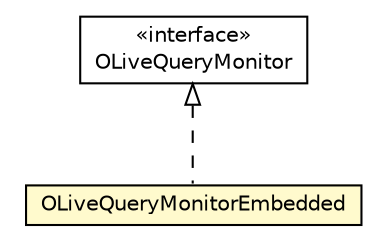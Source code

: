 #!/usr/local/bin/dot
#
# Class diagram 
# Generated by UMLGraph version R5_6-24-gf6e263 (http://www.umlgraph.org/)
#

digraph G {
	edge [fontname="Helvetica",fontsize=10,labelfontname="Helvetica",labelfontsize=10];
	node [fontname="Helvetica",fontsize=10,shape=plaintext];
	nodesep=0.25;
	ranksep=0.5;
	// com.orientechnologies.orient.core.db.OLiveQueryMonitor
	c4397148 [label=<<table title="com.orientechnologies.orient.core.db.OLiveQueryMonitor" border="0" cellborder="1" cellspacing="0" cellpadding="2" port="p" href="../../db/OLiveQueryMonitor.html">
		<tr><td><table border="0" cellspacing="0" cellpadding="1">
<tr><td align="center" balign="center"> &#171;interface&#187; </td></tr>
<tr><td align="center" balign="center"> OLiveQueryMonitor </td></tr>
		</table></td></tr>
		</table>>, URL="../../db/OLiveQueryMonitor.html", fontname="Helvetica", fontcolor="black", fontsize=10.0];
	// com.orientechnologies.orient.core.query.live.OLiveQueryMonitorEmbedded
	c4398716 [label=<<table title="com.orientechnologies.orient.core.query.live.OLiveQueryMonitorEmbedded" border="0" cellborder="1" cellspacing="0" cellpadding="2" port="p" bgcolor="lemonChiffon" href="./OLiveQueryMonitorEmbedded.html">
		<tr><td><table border="0" cellspacing="0" cellpadding="1">
<tr><td align="center" balign="center"> OLiveQueryMonitorEmbedded </td></tr>
		</table></td></tr>
		</table>>, URL="./OLiveQueryMonitorEmbedded.html", fontname="Helvetica", fontcolor="black", fontsize=10.0];
	//com.orientechnologies.orient.core.query.live.OLiveQueryMonitorEmbedded implements com.orientechnologies.orient.core.db.OLiveQueryMonitor
	c4397148:p -> c4398716:p [dir=back,arrowtail=empty,style=dashed];
}

